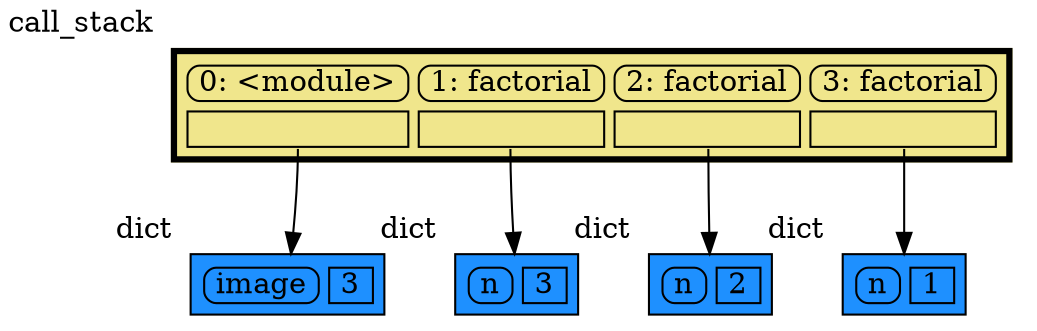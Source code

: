 digraph memory_graph {
	node [shape=plaintext]
	node135902356662784 [label=<
<TABLE BORDER="1" CELLBORDER="1" CELLSPACING="5" CELLPADDING="0" BGCOLOR="dodgerblue1" PORT="table">
    <TR><TD BORDER="1" STYLE="ROUNDED"> image </TD><TD BORDER="1"> 3 </TD></TR>
</TABLE>
> xlabel=dict]
	node135902358508096 [label=<
<TABLE BORDER="1" CELLBORDER="1" CELLSPACING="5" CELLPADDING="0" BGCOLOR="dodgerblue1" PORT="table">
    <TR><TD BORDER="1" STYLE="ROUNDED"> n </TD><TD BORDER="1"> 3 </TD></TR>
</TABLE>
> xlabel=dict]
	node135902356662144 [label=<
<TABLE BORDER="1" CELLBORDER="1" CELLSPACING="5" CELLPADDING="0" BGCOLOR="dodgerblue1" PORT="table">
    <TR><TD BORDER="1" STYLE="ROUNDED"> n </TD><TD BORDER="1"> 2 </TD></TR>
</TABLE>
> xlabel=dict]
	node135902358507008 [label=<
<TABLE BORDER="1" CELLBORDER="1" CELLSPACING="5" CELLPADDING="0" BGCOLOR="dodgerblue1" PORT="table">
    <TR><TD BORDER="1" STYLE="ROUNDED"> n </TD><TD BORDER="1"> 1 </TD></TR>
</TABLE>
> xlabel=dict]
	node135902358449408 [label=<
<TABLE BORDER="3" CELLBORDER="1" CELLSPACING="5" CELLPADDING="0" BGCOLOR="khaki" PORT="table">
    <TR><TD BORDER="1" STYLE="ROUNDED"> 0: &lt;module&gt; </TD><TD BORDER="1" STYLE="ROUNDED"> 1: factorial </TD><TD BORDER="1" STYLE="ROUNDED"> 2: factorial </TD><TD BORDER="1" STYLE="ROUNDED"> 3: factorial </TD></TR>
    <TR><TD BORDER="1" PORT="ref0"> </TD><TD BORDER="1" PORT="ref1"> </TD><TD BORDER="1" PORT="ref2"> </TD><TD BORDER="1" PORT="ref3"> </TD></TR>
</TABLE>
> xlabel=call_stack]
	node135902358449408:ref0 -> node135902356662784:table [style=solid]
	node135902358449408:ref1 -> node135902358508096:table [style=solid]
	node135902358449408:ref2 -> node135902356662144:table [style=solid]
	node135902358449408:ref3 -> node135902358507008:table [style=solid]
subgraph { rank=same; node135902356662784 -> node135902358508096 -> node135902356662144 -> node135902358507008[weight=10, style=invis]; }
}
